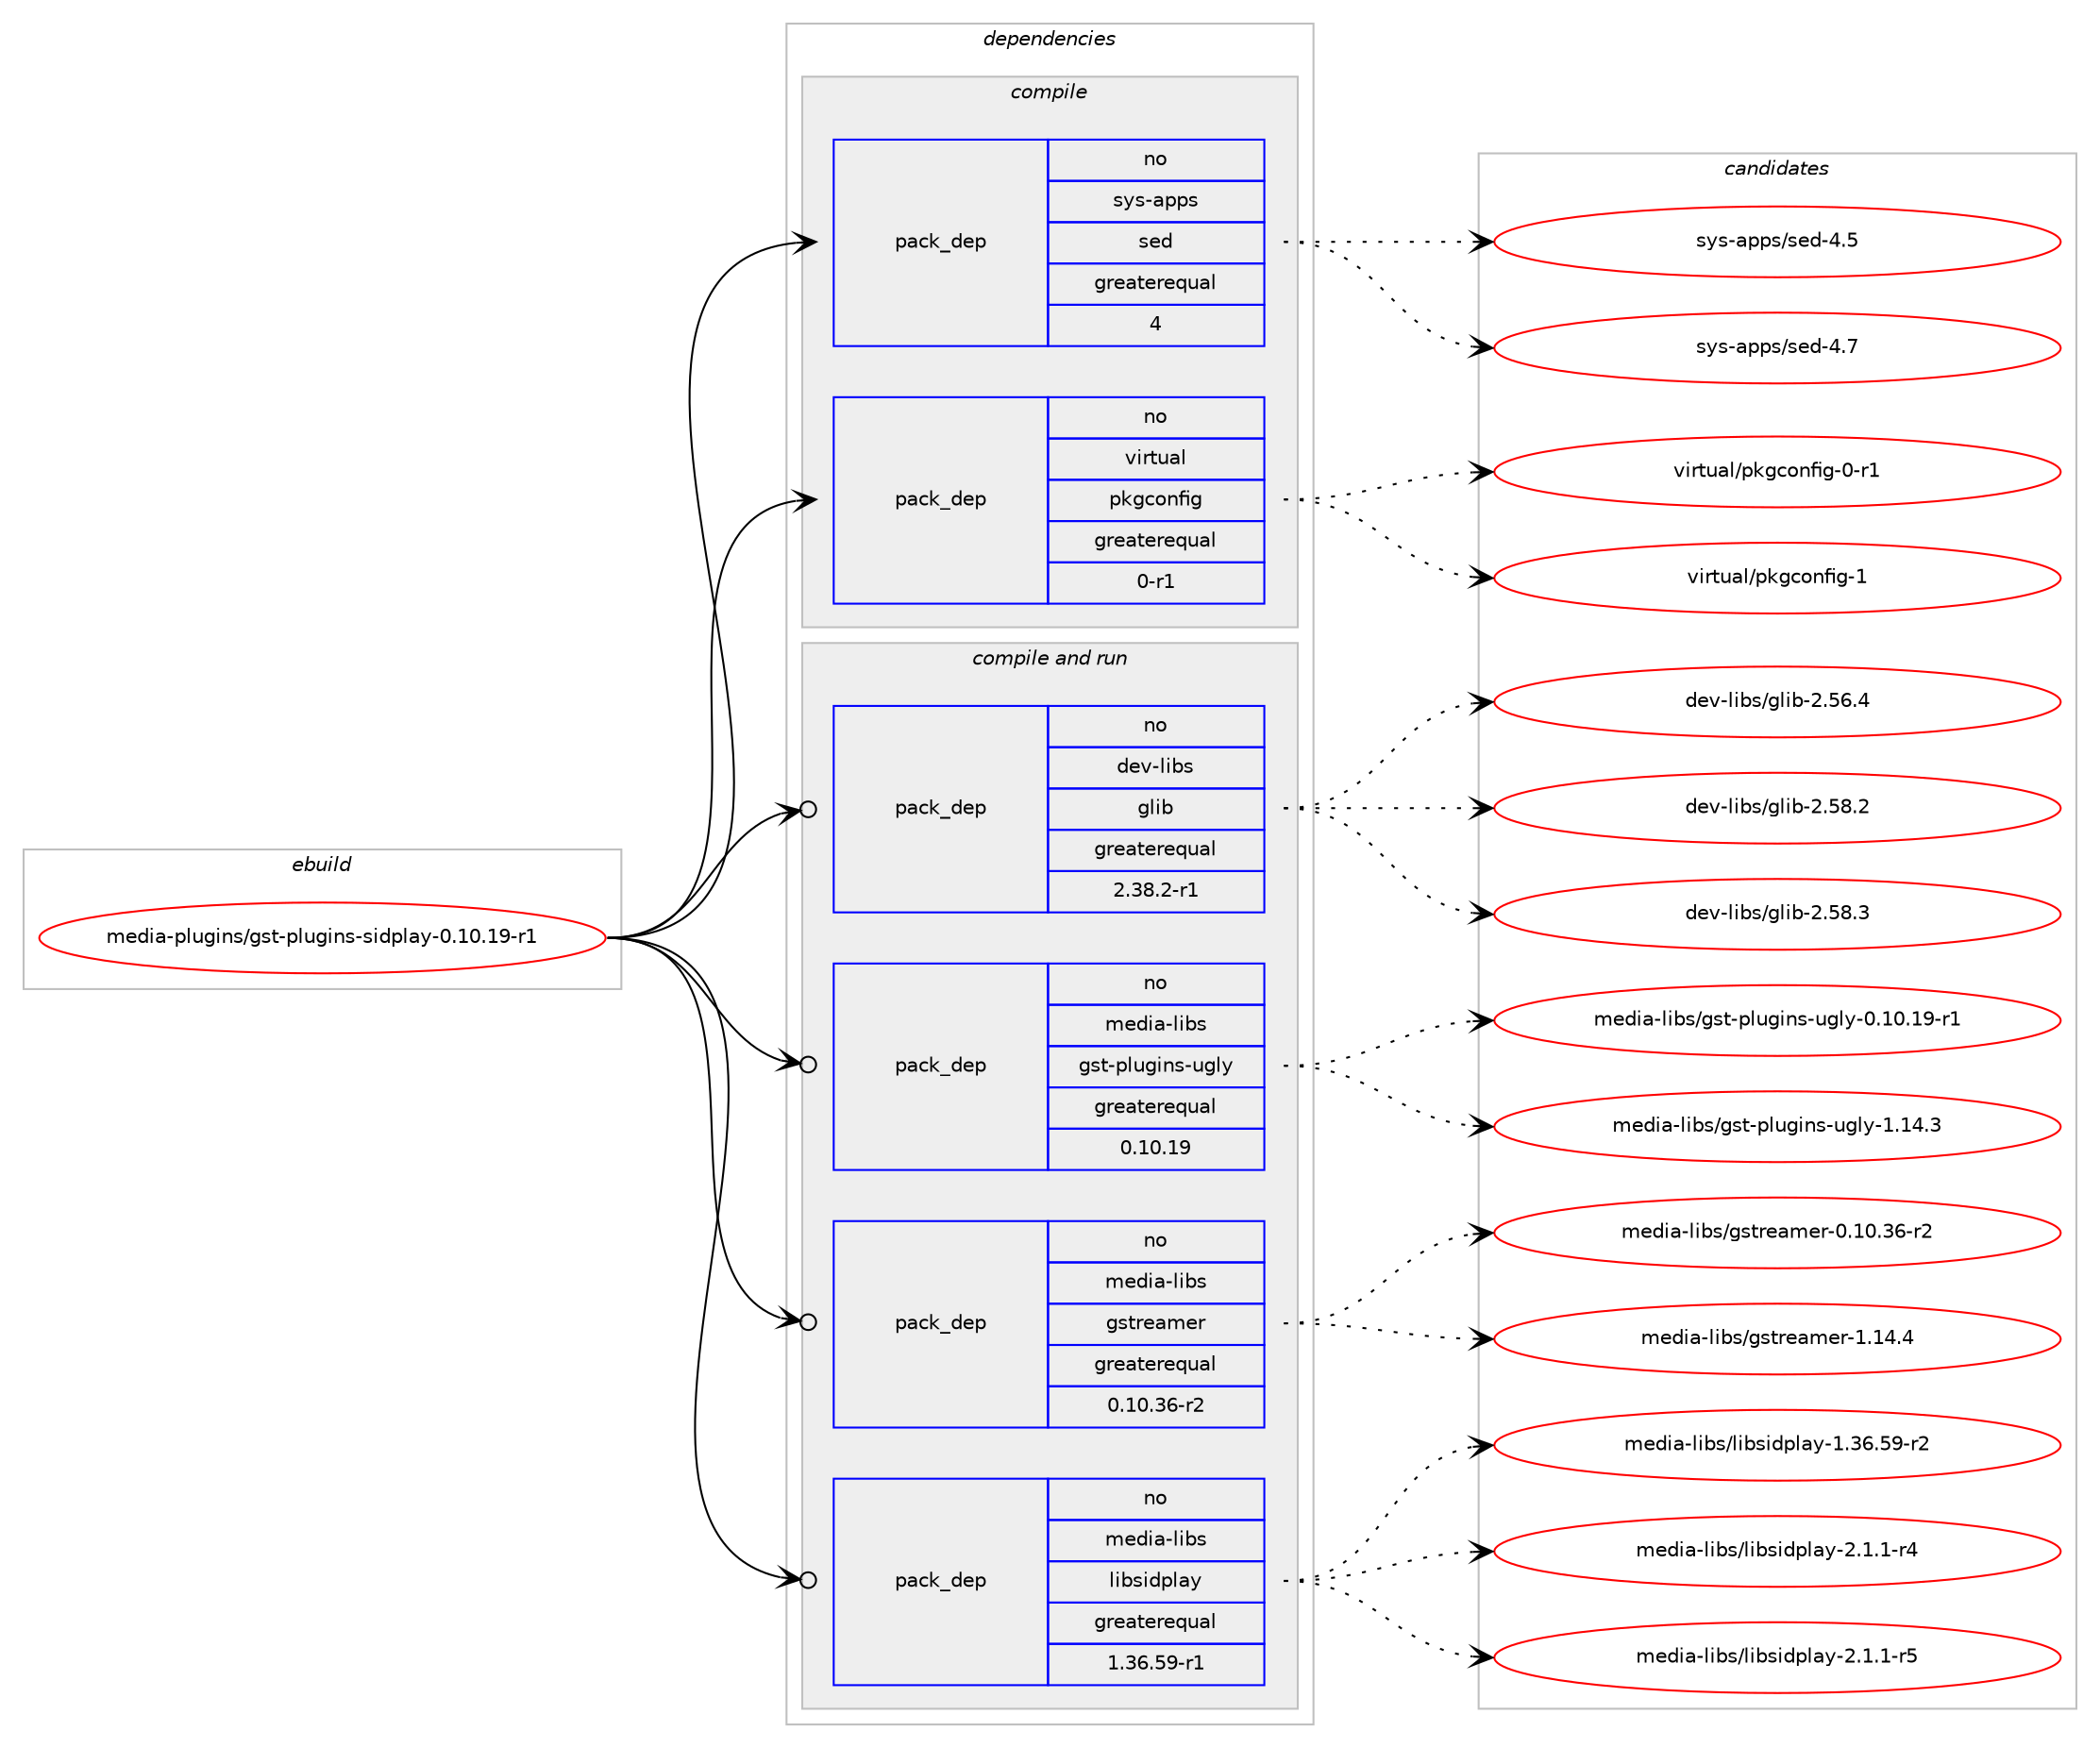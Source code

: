 digraph prolog {

# *************
# Graph options
# *************

newrank=true;
concentrate=true;
compound=true;
graph [rankdir=LR,fontname=Helvetica,fontsize=10,ranksep=1.5];#, ranksep=2.5, nodesep=0.2];
edge  [arrowhead=vee];
node  [fontname=Helvetica,fontsize=10];

# **********
# The ebuild
# **********

subgraph cluster_leftcol {
color=gray;
rank=same;
label=<<i>ebuild</i>>;
id [label="media-plugins/gst-plugins-sidplay-0.10.19-r1", color=red, width=4, href="../media-plugins/gst-plugins-sidplay-0.10.19-r1.svg"];
}

# ****************
# The dependencies
# ****************

subgraph cluster_midcol {
color=gray;
label=<<i>dependencies</i>>;
subgraph cluster_compile {
fillcolor="#eeeeee";
style=filled;
label=<<i>compile</i>>;
subgraph pack1158219 {
dependency1620821 [label=<<TABLE BORDER="0" CELLBORDER="1" CELLSPACING="0" CELLPADDING="4" WIDTH="220"><TR><TD ROWSPAN="6" CELLPADDING="30">pack_dep</TD></TR><TR><TD WIDTH="110">no</TD></TR><TR><TD>sys-apps</TD></TR><TR><TD>sed</TD></TR><TR><TD>greaterequal</TD></TR><TR><TD>4</TD></TR></TABLE>>, shape=none, color=blue];
}
id:e -> dependency1620821:w [weight=20,style="solid",arrowhead="vee"];
subgraph pack1158220 {
dependency1620822 [label=<<TABLE BORDER="0" CELLBORDER="1" CELLSPACING="0" CELLPADDING="4" WIDTH="220"><TR><TD ROWSPAN="6" CELLPADDING="30">pack_dep</TD></TR><TR><TD WIDTH="110">no</TD></TR><TR><TD>virtual</TD></TR><TR><TD>pkgconfig</TD></TR><TR><TD>greaterequal</TD></TR><TR><TD>0-r1</TD></TR></TABLE>>, shape=none, color=blue];
}
id:e -> dependency1620822:w [weight=20,style="solid",arrowhead="vee"];
}
subgraph cluster_compileandrun {
fillcolor="#eeeeee";
style=filled;
label=<<i>compile and run</i>>;
subgraph pack1158221 {
dependency1620823 [label=<<TABLE BORDER="0" CELLBORDER="1" CELLSPACING="0" CELLPADDING="4" WIDTH="220"><TR><TD ROWSPAN="6" CELLPADDING="30">pack_dep</TD></TR><TR><TD WIDTH="110">no</TD></TR><TR><TD>dev-libs</TD></TR><TR><TD>glib</TD></TR><TR><TD>greaterequal</TD></TR><TR><TD>2.38.2-r1</TD></TR></TABLE>>, shape=none, color=blue];
}
id:e -> dependency1620823:w [weight=20,style="solid",arrowhead="odotvee"];
subgraph pack1158222 {
dependency1620824 [label=<<TABLE BORDER="0" CELLBORDER="1" CELLSPACING="0" CELLPADDING="4" WIDTH="220"><TR><TD ROWSPAN="6" CELLPADDING="30">pack_dep</TD></TR><TR><TD WIDTH="110">no</TD></TR><TR><TD>media-libs</TD></TR><TR><TD>gst-plugins-ugly</TD></TR><TR><TD>greaterequal</TD></TR><TR><TD>0.10.19</TD></TR></TABLE>>, shape=none, color=blue];
}
id:e -> dependency1620824:w [weight=20,style="solid",arrowhead="odotvee"];
subgraph pack1158223 {
dependency1620825 [label=<<TABLE BORDER="0" CELLBORDER="1" CELLSPACING="0" CELLPADDING="4" WIDTH="220"><TR><TD ROWSPAN="6" CELLPADDING="30">pack_dep</TD></TR><TR><TD WIDTH="110">no</TD></TR><TR><TD>media-libs</TD></TR><TR><TD>gstreamer</TD></TR><TR><TD>greaterequal</TD></TR><TR><TD>0.10.36-r2</TD></TR></TABLE>>, shape=none, color=blue];
}
id:e -> dependency1620825:w [weight=20,style="solid",arrowhead="odotvee"];
subgraph pack1158224 {
dependency1620826 [label=<<TABLE BORDER="0" CELLBORDER="1" CELLSPACING="0" CELLPADDING="4" WIDTH="220"><TR><TD ROWSPAN="6" CELLPADDING="30">pack_dep</TD></TR><TR><TD WIDTH="110">no</TD></TR><TR><TD>media-libs</TD></TR><TR><TD>libsidplay</TD></TR><TR><TD>greaterequal</TD></TR><TR><TD>1.36.59-r1</TD></TR></TABLE>>, shape=none, color=blue];
}
id:e -> dependency1620826:w [weight=20,style="solid",arrowhead="odotvee"];
}
subgraph cluster_run {
fillcolor="#eeeeee";
style=filled;
label=<<i>run</i>>;
}
}

# **************
# The candidates
# **************

subgraph cluster_choices {
rank=same;
color=gray;
label=<<i>candidates</i>>;

subgraph choice1158219 {
color=black;
nodesep=1;
choice11512111545971121121154711510110045524653 [label="sys-apps/sed-4.5", color=red, width=4,href="../sys-apps/sed-4.5.svg"];
choice11512111545971121121154711510110045524655 [label="sys-apps/sed-4.7", color=red, width=4,href="../sys-apps/sed-4.7.svg"];
dependency1620821:e -> choice11512111545971121121154711510110045524653:w [style=dotted,weight="100"];
dependency1620821:e -> choice11512111545971121121154711510110045524655:w [style=dotted,weight="100"];
}
subgraph choice1158220 {
color=black;
nodesep=1;
choice11810511411611797108471121071039911111010210510345484511449 [label="virtual/pkgconfig-0-r1", color=red, width=4,href="../virtual/pkgconfig-0-r1.svg"];
choice1181051141161179710847112107103991111101021051034549 [label="virtual/pkgconfig-1", color=red, width=4,href="../virtual/pkgconfig-1.svg"];
dependency1620822:e -> choice11810511411611797108471121071039911111010210510345484511449:w [style=dotted,weight="100"];
dependency1620822:e -> choice1181051141161179710847112107103991111101021051034549:w [style=dotted,weight="100"];
}
subgraph choice1158221 {
color=black;
nodesep=1;
choice1001011184510810598115471031081059845504653544652 [label="dev-libs/glib-2.56.4", color=red, width=4,href="../dev-libs/glib-2.56.4.svg"];
choice1001011184510810598115471031081059845504653564650 [label="dev-libs/glib-2.58.2", color=red, width=4,href="../dev-libs/glib-2.58.2.svg"];
choice1001011184510810598115471031081059845504653564651 [label="dev-libs/glib-2.58.3", color=red, width=4,href="../dev-libs/glib-2.58.3.svg"];
dependency1620823:e -> choice1001011184510810598115471031081059845504653544652:w [style=dotted,weight="100"];
dependency1620823:e -> choice1001011184510810598115471031081059845504653564650:w [style=dotted,weight="100"];
dependency1620823:e -> choice1001011184510810598115471031081059845504653564651:w [style=dotted,weight="100"];
}
subgraph choice1158222 {
color=black;
nodesep=1;
choice10910110010597451081059811547103115116451121081171031051101154511710310812145484649484649574511449 [label="media-libs/gst-plugins-ugly-0.10.19-r1", color=red, width=4,href="../media-libs/gst-plugins-ugly-0.10.19-r1.svg"];
choice10910110010597451081059811547103115116451121081171031051101154511710310812145494649524651 [label="media-libs/gst-plugins-ugly-1.14.3", color=red, width=4,href="../media-libs/gst-plugins-ugly-1.14.3.svg"];
dependency1620824:e -> choice10910110010597451081059811547103115116451121081171031051101154511710310812145484649484649574511449:w [style=dotted,weight="100"];
dependency1620824:e -> choice10910110010597451081059811547103115116451121081171031051101154511710310812145494649524651:w [style=dotted,weight="100"];
}
subgraph choice1158223 {
color=black;
nodesep=1;
choice109101100105974510810598115471031151161141019710910111445484649484651544511450 [label="media-libs/gstreamer-0.10.36-r2", color=red, width=4,href="../media-libs/gstreamer-0.10.36-r2.svg"];
choice109101100105974510810598115471031151161141019710910111445494649524652 [label="media-libs/gstreamer-1.14.4", color=red, width=4,href="../media-libs/gstreamer-1.14.4.svg"];
dependency1620825:e -> choice109101100105974510810598115471031151161141019710910111445484649484651544511450:w [style=dotted,weight="100"];
dependency1620825:e -> choice109101100105974510810598115471031151161141019710910111445494649524652:w [style=dotted,weight="100"];
}
subgraph choice1158224 {
color=black;
nodesep=1;
choice10910110010597451081059811547108105981151051001121089712145494651544653574511450 [label="media-libs/libsidplay-1.36.59-r2", color=red, width=4,href="../media-libs/libsidplay-1.36.59-r2.svg"];
choice1091011001059745108105981154710810598115105100112108971214550464946494511452 [label="media-libs/libsidplay-2.1.1-r4", color=red, width=4,href="../media-libs/libsidplay-2.1.1-r4.svg"];
choice1091011001059745108105981154710810598115105100112108971214550464946494511453 [label="media-libs/libsidplay-2.1.1-r5", color=red, width=4,href="../media-libs/libsidplay-2.1.1-r5.svg"];
dependency1620826:e -> choice10910110010597451081059811547108105981151051001121089712145494651544653574511450:w [style=dotted,weight="100"];
dependency1620826:e -> choice1091011001059745108105981154710810598115105100112108971214550464946494511452:w [style=dotted,weight="100"];
dependency1620826:e -> choice1091011001059745108105981154710810598115105100112108971214550464946494511453:w [style=dotted,weight="100"];
}
}

}

